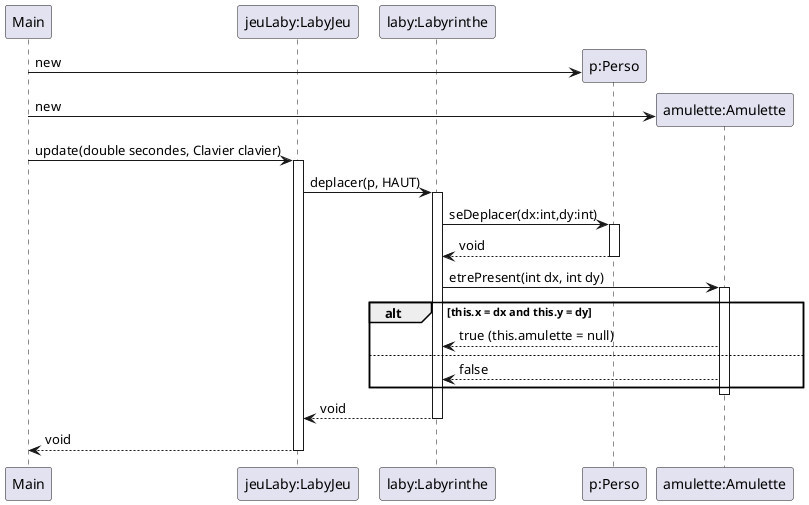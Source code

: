 @startuml
'https://plantuml.com/sequence-diagram

participant Main as m
participant "jeuLaby:LabyJeu" as j
participant "laby:Labyrinthe" as l
create "p:Perso" as perso
m -> perso : new
create "amulette:Amulette" as a
m -> a : new
m -> j : update(double secondes, Clavier clavier)
activate j
j -> l : deplacer(p, HAUT)
activate l
l -> perso : seDeplacer(dx:int,dy:int)
activate perso
perso --> l : void
deactivate perso
l -> a : etrePresent(int dx, int dy)
activate a
alt this.x = dx and this.y = dy
a --> l : true (this.amulette = null)
else
a --> l : false
end
deactivate a
l --> j : void
deactivate l
j --> m : void
deactivate j




@enduml